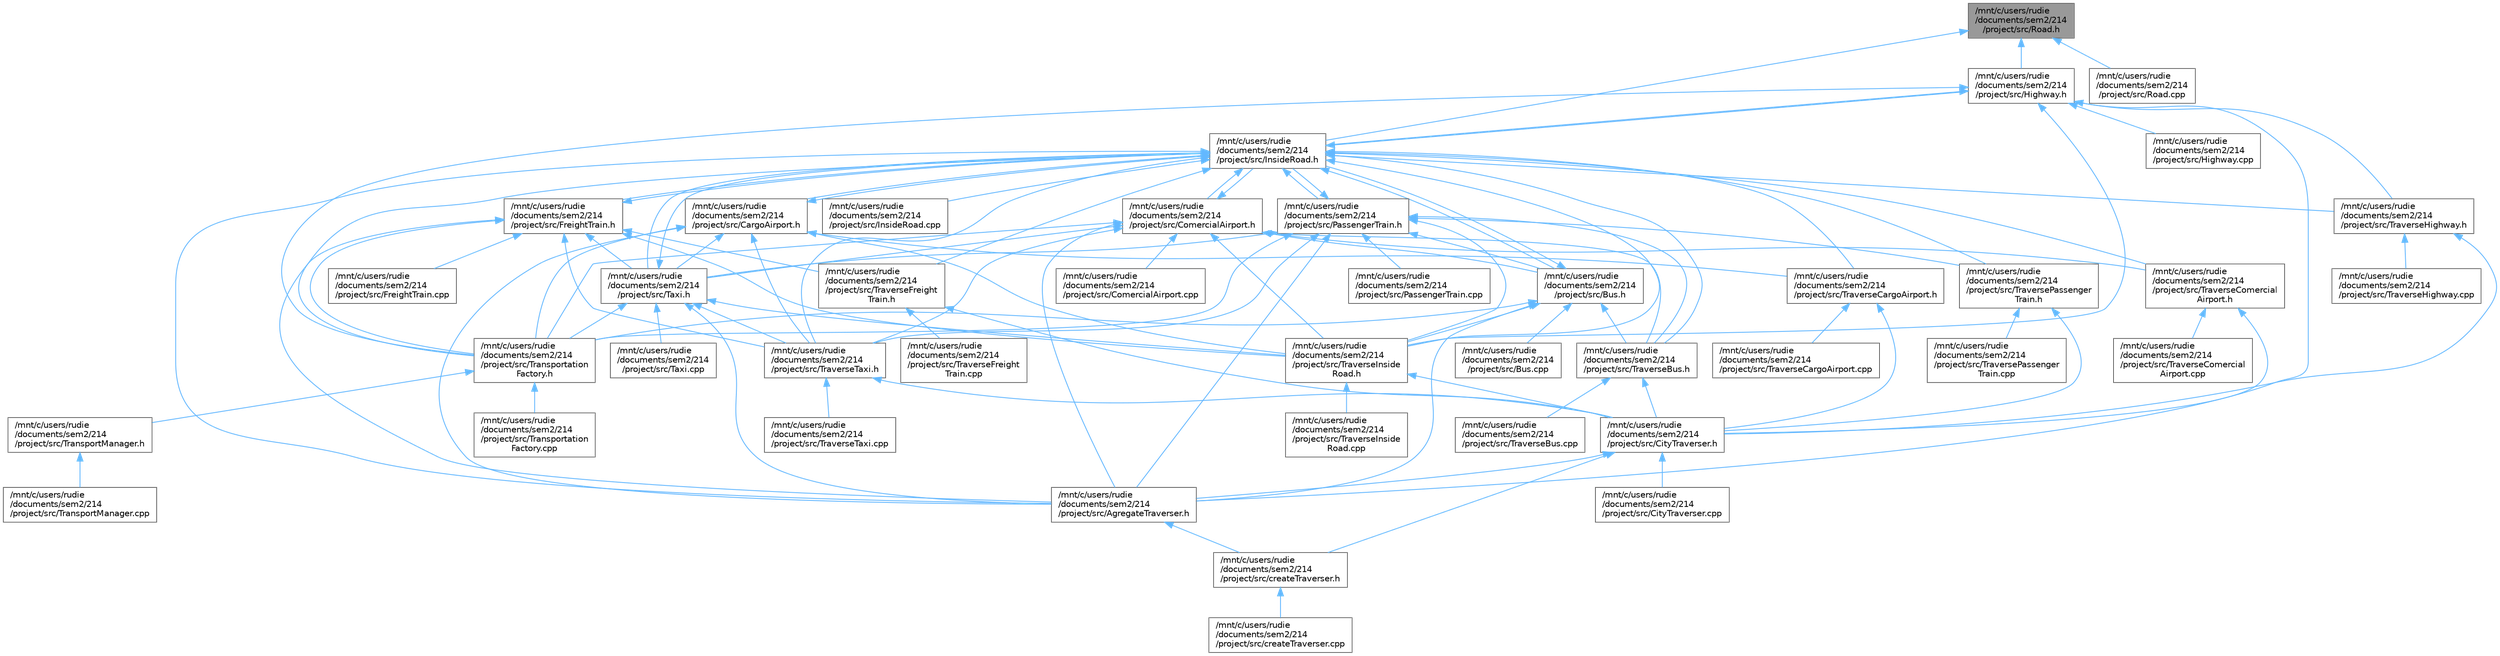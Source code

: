 digraph "/mnt/c/users/rudie/documents/sem2/214/project/src/Road.h"
{
 // LATEX_PDF_SIZE
  bgcolor="transparent";
  edge [fontname=Helvetica,fontsize=10,labelfontname=Helvetica,labelfontsize=10];
  node [fontname=Helvetica,fontsize=10,shape=box,height=0.2,width=0.4];
  Node1 [id="Node000001",label="/mnt/c/users/rudie\l/documents/sem2/214\l/project/src/Road.h",height=0.2,width=0.4,color="gray40", fillcolor="grey60", style="filled", fontcolor="black",tooltip="Defines the Road class which inherits from the Transportation class."];
  Node1 -> Node2 [id="edge99_Node000001_Node000002",dir="back",color="steelblue1",style="solid",tooltip=" "];
  Node2 [id="Node000002",label="/mnt/c/users/rudie\l/documents/sem2/214\l/project/src/Highway.h",height=0.2,width=0.4,color="grey40", fillcolor="white", style="filled",URL="$Highway_8h.html",tooltip="Header file for the Highway class."];
  Node2 -> Node3 [id="edge100_Node000002_Node000003",dir="back",color="steelblue1",style="solid",tooltip=" "];
  Node3 [id="Node000003",label="/mnt/c/users/rudie\l/documents/sem2/214\l/project/src/AgregateTraverser.h",height=0.2,width=0.4,color="grey40", fillcolor="white", style="filled",URL="$AgregateTraverser_8h.html",tooltip="Defines the AgregateTraverser class and its interface for creating CityTraverser objects."];
  Node3 -> Node4 [id="edge101_Node000003_Node000004",dir="back",color="steelblue1",style="solid",tooltip=" "];
  Node4 [id="Node000004",label="/mnt/c/users/rudie\l/documents/sem2/214\l/project/src/createTraverser.h",height=0.2,width=0.4,color="grey40", fillcolor="white", style="filled",URL="$createTraverser_8h.html",tooltip="Header file for the CreateTraverser class."];
  Node4 -> Node5 [id="edge102_Node000004_Node000005",dir="back",color="steelblue1",style="solid",tooltip=" "];
  Node5 [id="Node000005",label="/mnt/c/users/rudie\l/documents/sem2/214\l/project/src/createTraverser.cpp",height=0.2,width=0.4,color="grey40", fillcolor="white", style="filled",URL="$createTraverser_8cpp.html",tooltip="Implementation of the CreateTraverser class for creating CityTraverser objects."];
  Node2 -> Node6 [id="edge103_Node000002_Node000006",dir="back",color="steelblue1",style="solid",tooltip=" "];
  Node6 [id="Node000006",label="/mnt/c/users/rudie\l/documents/sem2/214\l/project/src/Highway.cpp",height=0.2,width=0.4,color="grey40", fillcolor="white", style="filled",URL="$Highway_8cpp.html",tooltip="Implementation of the Highway class."];
  Node2 -> Node7 [id="edge104_Node000002_Node000007",dir="back",color="steelblue1",style="solid",tooltip=" "];
  Node7 [id="Node000007",label="/mnt/c/users/rudie\l/documents/sem2/214\l/project/src/InsideRoad.h",height=0.2,width=0.4,color="grey40", fillcolor="white", style="filled",URL="$InsideRoad_8h.html",tooltip="Header file for the InsideRoad class."];
  Node7 -> Node3 [id="edge105_Node000007_Node000003",dir="back",color="steelblue1",style="solid",tooltip=" "];
  Node7 -> Node8 [id="edge106_Node000007_Node000008",dir="back",color="steelblue1",style="solid",tooltip=" "];
  Node8 [id="Node000008",label="/mnt/c/users/rudie\l/documents/sem2/214\l/project/src/Bus.h",height=0.2,width=0.4,color="grey40", fillcolor="white", style="filled",URL="$Bus_8h.html",tooltip="Header file for the Bus class."];
  Node8 -> Node3 [id="edge107_Node000008_Node000003",dir="back",color="steelblue1",style="solid",tooltip=" "];
  Node8 -> Node9 [id="edge108_Node000008_Node000009",dir="back",color="steelblue1",style="solid",tooltip=" "];
  Node9 [id="Node000009",label="/mnt/c/users/rudie\l/documents/sem2/214\l/project/src/Bus.cpp",height=0.2,width=0.4,color="grey40", fillcolor="white", style="filled",URL="$Bus_8cpp.html",tooltip="Implementation of the Bus class."];
  Node8 -> Node7 [id="edge109_Node000008_Node000007",dir="back",color="steelblue1",style="solid",tooltip=" "];
  Node8 -> Node10 [id="edge110_Node000008_Node000010",dir="back",color="steelblue1",style="solid",tooltip=" "];
  Node10 [id="Node000010",label="/mnt/c/users/rudie\l/documents/sem2/214\l/project/src/Transportation\lFactory.h",height=0.2,width=0.4,color="grey40", fillcolor="white", style="filled",URL="$TransportationFactory_8h.html",tooltip="Header file for the TransportationFactory class."];
  Node10 -> Node11 [id="edge111_Node000010_Node000011",dir="back",color="steelblue1",style="solid",tooltip=" "];
  Node11 [id="Node000011",label="/mnt/c/users/rudie\l/documents/sem2/214\l/project/src/TransportManager.h",height=0.2,width=0.4,color="grey40", fillcolor="white", style="filled",URL="$TransportManager_8h.html",tooltip="Header file for the TransportManager class."];
  Node11 -> Node12 [id="edge112_Node000011_Node000012",dir="back",color="steelblue1",style="solid",tooltip=" "];
  Node12 [id="Node000012",label="/mnt/c/users/rudie\l/documents/sem2/214\l/project/src/TransportManager.cpp",height=0.2,width=0.4,color="grey40", fillcolor="white", style="filled",URL="$TransportManager_8cpp.html",tooltip="Implementation of the TransportManager class."];
  Node10 -> Node13 [id="edge113_Node000010_Node000013",dir="back",color="steelblue1",style="solid",tooltip=" "];
  Node13 [id="Node000013",label="/mnt/c/users/rudie\l/documents/sem2/214\l/project/src/Transportation\lFactory.cpp",height=0.2,width=0.4,color="grey40", fillcolor="white", style="filled",URL="$TransportationFactory_8cpp.html",tooltip="Implementation of the TransportationFactory class."];
  Node8 -> Node14 [id="edge114_Node000008_Node000014",dir="back",color="steelblue1",style="solid",tooltip=" "];
  Node14 [id="Node000014",label="/mnt/c/users/rudie\l/documents/sem2/214\l/project/src/TraverseBus.h",height=0.2,width=0.4,color="grey40", fillcolor="white", style="filled",URL="$TraverseBus_8h.html",tooltip="Header file for the TraverseBus class."];
  Node14 -> Node15 [id="edge115_Node000014_Node000015",dir="back",color="steelblue1",style="solid",tooltip=" "];
  Node15 [id="Node000015",label="/mnt/c/users/rudie\l/documents/sem2/214\l/project/src/CityTraverser.h",height=0.2,width=0.4,color="grey40", fillcolor="white", style="filled",URL="$CityTraverser_8h.html",tooltip="Header file for the CityTraverser class, a concrete iterator for traversing transportation elements i..."];
  Node15 -> Node3 [id="edge116_Node000015_Node000003",dir="back",color="steelblue1",style="solid",tooltip=" "];
  Node15 -> Node16 [id="edge117_Node000015_Node000016",dir="back",color="steelblue1",style="solid",tooltip=" "];
  Node16 [id="Node000016",label="/mnt/c/users/rudie\l/documents/sem2/214\l/project/src/CityTraverser.cpp",height=0.2,width=0.4,color="grey40", fillcolor="white", style="filled",URL="$CityTraverser_8cpp.html",tooltip="Implementation of the CityTraverser class."];
  Node15 -> Node4 [id="edge118_Node000015_Node000004",dir="back",color="steelblue1",style="solid",tooltip=" "];
  Node14 -> Node17 [id="edge119_Node000014_Node000017",dir="back",color="steelblue1",style="solid",tooltip=" "];
  Node17 [id="Node000017",label="/mnt/c/users/rudie\l/documents/sem2/214\l/project/src/TraverseBus.cpp",height=0.2,width=0.4,color="grey40", fillcolor="white", style="filled",URL="$TraverseBus_8cpp.html",tooltip="Implementation of the TraverseBus class."];
  Node8 -> Node18 [id="edge120_Node000008_Node000018",dir="back",color="steelblue1",style="solid",tooltip=" "];
  Node18 [id="Node000018",label="/mnt/c/users/rudie\l/documents/sem2/214\l/project/src/TraverseInside\lRoad.h",height=0.2,width=0.4,color="grey40", fillcolor="white", style="filled",URL="$TraverseInsideRoad_8h.html",tooltip="Header file for the TraverseInsideRoad class."];
  Node18 -> Node15 [id="edge121_Node000018_Node000015",dir="back",color="steelblue1",style="solid",tooltip=" "];
  Node18 -> Node19 [id="edge122_Node000018_Node000019",dir="back",color="steelblue1",style="solid",tooltip=" "];
  Node19 [id="Node000019",label="/mnt/c/users/rudie\l/documents/sem2/214\l/project/src/TraverseInside\lRoad.cpp",height=0.2,width=0.4,color="grey40", fillcolor="white", style="filled",URL="$TraverseInsideRoad_8cpp.html",tooltip="Implementation of the TraverseInsideRoad class."];
  Node7 -> Node20 [id="edge123_Node000007_Node000020",dir="back",color="steelblue1",style="solid",tooltip=" "];
  Node20 [id="Node000020",label="/mnt/c/users/rudie\l/documents/sem2/214\l/project/src/CargoAirport.h",height=0.2,width=0.4,color="grey40", fillcolor="white", style="filled",URL="$CargoAirport_8h.html",tooltip="Header file for the CargoAirport class."];
  Node20 -> Node3 [id="edge124_Node000020_Node000003",dir="back",color="steelblue1",style="solid",tooltip=" "];
  Node20 -> Node7 [id="edge125_Node000020_Node000007",dir="back",color="steelblue1",style="solid",tooltip=" "];
  Node20 -> Node21 [id="edge126_Node000020_Node000021",dir="back",color="steelblue1",style="solid",tooltip=" "];
  Node21 [id="Node000021",label="/mnt/c/users/rudie\l/documents/sem2/214\l/project/src/Taxi.h",height=0.2,width=0.4,color="grey40", fillcolor="white", style="filled",URL="$Taxi_8h.html",tooltip="Header file for the Taxi class, which represents a taxi in a public transit system."];
  Node21 -> Node3 [id="edge127_Node000021_Node000003",dir="back",color="steelblue1",style="solid",tooltip=" "];
  Node21 -> Node7 [id="edge128_Node000021_Node000007",dir="back",color="steelblue1",style="solid",tooltip=" "];
  Node21 -> Node22 [id="edge129_Node000021_Node000022",dir="back",color="steelblue1",style="solid",tooltip=" "];
  Node22 [id="Node000022",label="/mnt/c/users/rudie\l/documents/sem2/214\l/project/src/Taxi.cpp",height=0.2,width=0.4,color="grey40", fillcolor="white", style="filled",URL="$Taxi_8cpp.html",tooltip="Implementation of the Taxi class."];
  Node21 -> Node10 [id="edge130_Node000021_Node000010",dir="back",color="steelblue1",style="solid",tooltip=" "];
  Node21 -> Node18 [id="edge131_Node000021_Node000018",dir="back",color="steelblue1",style="solid",tooltip=" "];
  Node21 -> Node23 [id="edge132_Node000021_Node000023",dir="back",color="steelblue1",style="solid",tooltip=" "];
  Node23 [id="Node000023",label="/mnt/c/users/rudie\l/documents/sem2/214\l/project/src/TraverseTaxi.h",height=0.2,width=0.4,color="grey40", fillcolor="white", style="filled",URL="$TraverseTaxi_8h.html",tooltip="Header file for the TraverseTaxi class."];
  Node23 -> Node15 [id="edge133_Node000023_Node000015",dir="back",color="steelblue1",style="solid",tooltip=" "];
  Node23 -> Node24 [id="edge134_Node000023_Node000024",dir="back",color="steelblue1",style="solid",tooltip=" "];
  Node24 [id="Node000024",label="/mnt/c/users/rudie\l/documents/sem2/214\l/project/src/TraverseTaxi.cpp",height=0.2,width=0.4,color="grey40", fillcolor="white", style="filled",URL="$TraverseTaxi_8cpp.html",tooltip="Implementation of the TraverseTaxi class."];
  Node20 -> Node10 [id="edge135_Node000020_Node000010",dir="back",color="steelblue1",style="solid",tooltip=" "];
  Node20 -> Node25 [id="edge136_Node000020_Node000025",dir="back",color="steelblue1",style="solid",tooltip=" "];
  Node25 [id="Node000025",label="/mnt/c/users/rudie\l/documents/sem2/214\l/project/src/TraverseCargoAirport.h",height=0.2,width=0.4,color="grey40", fillcolor="white", style="filled",URL="$TraverseCargoAirport_8h.html",tooltip="Header file for the TraverseCargoAirport class."];
  Node25 -> Node15 [id="edge137_Node000025_Node000015",dir="back",color="steelblue1",style="solid",tooltip=" "];
  Node25 -> Node26 [id="edge138_Node000025_Node000026",dir="back",color="steelblue1",style="solid",tooltip=" "];
  Node26 [id="Node000026",label="/mnt/c/users/rudie\l/documents/sem2/214\l/project/src/TraverseCargoAirport.cpp",height=0.2,width=0.4,color="grey40", fillcolor="white", style="filled",URL="$TraverseCargoAirport_8cpp.html",tooltip="Implementation of the TraverseCargoAirport class."];
  Node20 -> Node18 [id="edge139_Node000020_Node000018",dir="back",color="steelblue1",style="solid",tooltip=" "];
  Node20 -> Node23 [id="edge140_Node000020_Node000023",dir="back",color="steelblue1",style="solid",tooltip=" "];
  Node7 -> Node27 [id="edge141_Node000007_Node000027",dir="back",color="steelblue1",style="solid",tooltip=" "];
  Node27 [id="Node000027",label="/mnt/c/users/rudie\l/documents/sem2/214\l/project/src/ComercialAirport.h",height=0.2,width=0.4,color="grey40", fillcolor="white", style="filled",URL="$ComercialAirport_8h.html",tooltip="Defines the ComercialAirport class which inherits from the Airport class."];
  Node27 -> Node3 [id="edge142_Node000027_Node000003",dir="back",color="steelblue1",style="solid",tooltip=" "];
  Node27 -> Node8 [id="edge143_Node000027_Node000008",dir="back",color="steelblue1",style="solid",tooltip=" "];
  Node27 -> Node28 [id="edge144_Node000027_Node000028",dir="back",color="steelblue1",style="solid",tooltip=" "];
  Node28 [id="Node000028",label="/mnt/c/users/rudie\l/documents/sem2/214\l/project/src/ComercialAirport.cpp",height=0.2,width=0.4,color="grey40", fillcolor="white", style="filled",URL="$ComercialAirport_8cpp.html",tooltip="Implementation of the ComercialAirport class."];
  Node27 -> Node7 [id="edge145_Node000027_Node000007",dir="back",color="steelblue1",style="solid",tooltip=" "];
  Node27 -> Node21 [id="edge146_Node000027_Node000021",dir="back",color="steelblue1",style="solid",tooltip=" "];
  Node27 -> Node10 [id="edge147_Node000027_Node000010",dir="back",color="steelblue1",style="solid",tooltip=" "];
  Node27 -> Node14 [id="edge148_Node000027_Node000014",dir="back",color="steelblue1",style="solid",tooltip=" "];
  Node27 -> Node29 [id="edge149_Node000027_Node000029",dir="back",color="steelblue1",style="solid",tooltip=" "];
  Node29 [id="Node000029",label="/mnt/c/users/rudie\l/documents/sem2/214\l/project/src/TraverseComercial\lAirport.h",height=0.2,width=0.4,color="grey40", fillcolor="white", style="filled",URL="$TraverseComercialAirport_8h.html",tooltip="Header file for the TraverseComercialAirport class."];
  Node29 -> Node15 [id="edge150_Node000029_Node000015",dir="back",color="steelblue1",style="solid",tooltip=" "];
  Node29 -> Node30 [id="edge151_Node000029_Node000030",dir="back",color="steelblue1",style="solid",tooltip=" "];
  Node30 [id="Node000030",label="/mnt/c/users/rudie\l/documents/sem2/214\l/project/src/TraverseComercial\lAirport.cpp",height=0.2,width=0.4,color="grey40", fillcolor="white", style="filled",URL="$TraverseComercialAirport_8cpp.html",tooltip="Implementation of the TraverseComercialAirport class."];
  Node27 -> Node18 [id="edge152_Node000027_Node000018",dir="back",color="steelblue1",style="solid",tooltip=" "];
  Node27 -> Node23 [id="edge153_Node000027_Node000023",dir="back",color="steelblue1",style="solid",tooltip=" "];
  Node7 -> Node31 [id="edge154_Node000007_Node000031",dir="back",color="steelblue1",style="solid",tooltip=" "];
  Node31 [id="Node000031",label="/mnt/c/users/rudie\l/documents/sem2/214\l/project/src/FreightTrain.h",height=0.2,width=0.4,color="grey40", fillcolor="white", style="filled",URL="$FreightTrain_8h.html",tooltip="Header file for the FreightTrain class."];
  Node31 -> Node3 [id="edge155_Node000031_Node000003",dir="back",color="steelblue1",style="solid",tooltip=" "];
  Node31 -> Node32 [id="edge156_Node000031_Node000032",dir="back",color="steelblue1",style="solid",tooltip=" "];
  Node32 [id="Node000032",label="/mnt/c/users/rudie\l/documents/sem2/214\l/project/src/FreightTrain.cpp",height=0.2,width=0.4,color="grey40", fillcolor="white", style="filled",URL="$FreightTrain_8cpp.html",tooltip="Implementation of the FreightTrain class."];
  Node31 -> Node7 [id="edge157_Node000031_Node000007",dir="back",color="steelblue1",style="solid",tooltip=" "];
  Node31 -> Node21 [id="edge158_Node000031_Node000021",dir="back",color="steelblue1",style="solid",tooltip=" "];
  Node31 -> Node10 [id="edge159_Node000031_Node000010",dir="back",color="steelblue1",style="solid",tooltip=" "];
  Node31 -> Node33 [id="edge160_Node000031_Node000033",dir="back",color="steelblue1",style="solid",tooltip=" "];
  Node33 [id="Node000033",label="/mnt/c/users/rudie\l/documents/sem2/214\l/project/src/TraverseFreight\lTrain.h",height=0.2,width=0.4,color="grey40", fillcolor="white", style="filled",URL="$TraverseFreightTrain_8h.html",tooltip="Header file for the TraverseFreightTrain class."];
  Node33 -> Node15 [id="edge161_Node000033_Node000015",dir="back",color="steelblue1",style="solid",tooltip=" "];
  Node33 -> Node34 [id="edge162_Node000033_Node000034",dir="back",color="steelblue1",style="solid",tooltip=" "];
  Node34 [id="Node000034",label="/mnt/c/users/rudie\l/documents/sem2/214\l/project/src/TraverseFreight\lTrain.cpp",height=0.2,width=0.4,color="grey40", fillcolor="white", style="filled",URL="$TraverseFreightTrain_8cpp.html",tooltip="Implementation of the TraverseFreightTrain class."];
  Node31 -> Node18 [id="edge163_Node000031_Node000018",dir="back",color="steelblue1",style="solid",tooltip=" "];
  Node31 -> Node23 [id="edge164_Node000031_Node000023",dir="back",color="steelblue1",style="solid",tooltip=" "];
  Node7 -> Node2 [id="edge165_Node000007_Node000002",dir="back",color="steelblue1",style="solid",tooltip=" "];
  Node7 -> Node35 [id="edge166_Node000007_Node000035",dir="back",color="steelblue1",style="solid",tooltip=" "];
  Node35 [id="Node000035",label="/mnt/c/users/rudie\l/documents/sem2/214\l/project/src/InsideRoad.cpp",height=0.2,width=0.4,color="grey40", fillcolor="white", style="filled",URL="$InsideRoad_8cpp.html",tooltip="Implementation of the InsideRoad class."];
  Node7 -> Node36 [id="edge167_Node000007_Node000036",dir="back",color="steelblue1",style="solid",tooltip=" "];
  Node36 [id="Node000036",label="/mnt/c/users/rudie\l/documents/sem2/214\l/project/src/PassengerTrain.h",height=0.2,width=0.4,color="grey40", fillcolor="white", style="filled",URL="$PassengerTrain_8h.html",tooltip="Header file for the PassengerTrain class."];
  Node36 -> Node3 [id="edge168_Node000036_Node000003",dir="back",color="steelblue1",style="solid",tooltip=" "];
  Node36 -> Node8 [id="edge169_Node000036_Node000008",dir="back",color="steelblue1",style="solid",tooltip=" "];
  Node36 -> Node7 [id="edge170_Node000036_Node000007",dir="back",color="steelblue1",style="solid",tooltip=" "];
  Node36 -> Node37 [id="edge171_Node000036_Node000037",dir="back",color="steelblue1",style="solid",tooltip=" "];
  Node37 [id="Node000037",label="/mnt/c/users/rudie\l/documents/sem2/214\l/project/src/PassengerTrain.cpp",height=0.2,width=0.4,color="grey40", fillcolor="white", style="filled",URL="$PassengerTrain_8cpp.html",tooltip="Implementation of the PassengerTrain class."];
  Node36 -> Node21 [id="edge172_Node000036_Node000021",dir="back",color="steelblue1",style="solid",tooltip=" "];
  Node36 -> Node10 [id="edge173_Node000036_Node000010",dir="back",color="steelblue1",style="solid",tooltip=" "];
  Node36 -> Node14 [id="edge174_Node000036_Node000014",dir="back",color="steelblue1",style="solid",tooltip=" "];
  Node36 -> Node18 [id="edge175_Node000036_Node000018",dir="back",color="steelblue1",style="solid",tooltip=" "];
  Node36 -> Node38 [id="edge176_Node000036_Node000038",dir="back",color="steelblue1",style="solid",tooltip=" "];
  Node38 [id="Node000038",label="/mnt/c/users/rudie\l/documents/sem2/214\l/project/src/TraversePassenger\lTrain.h",height=0.2,width=0.4,color="grey40", fillcolor="white", style="filled",URL="$TraversePassengerTrain_8h.html",tooltip="Header file for the TraversePassengerTrain class."];
  Node38 -> Node15 [id="edge177_Node000038_Node000015",dir="back",color="steelblue1",style="solid",tooltip=" "];
  Node38 -> Node39 [id="edge178_Node000038_Node000039",dir="back",color="steelblue1",style="solid",tooltip=" "];
  Node39 [id="Node000039",label="/mnt/c/users/rudie\l/documents/sem2/214\l/project/src/TraversePassenger\lTrain.cpp",height=0.2,width=0.4,color="grey40", fillcolor="white", style="filled",URL="$TraversePassengerTrain_8cpp.html",tooltip="Implementation of the TraversePassengerTrain class."];
  Node36 -> Node23 [id="edge179_Node000036_Node000023",dir="back",color="steelblue1",style="solid",tooltip=" "];
  Node7 -> Node21 [id="edge180_Node000007_Node000021",dir="back",color="steelblue1",style="solid",tooltip=" "];
  Node7 -> Node10 [id="edge181_Node000007_Node000010",dir="back",color="steelblue1",style="solid",tooltip=" "];
  Node7 -> Node14 [id="edge182_Node000007_Node000014",dir="back",color="steelblue1",style="solid",tooltip=" "];
  Node7 -> Node25 [id="edge183_Node000007_Node000025",dir="back",color="steelblue1",style="solid",tooltip=" "];
  Node7 -> Node29 [id="edge184_Node000007_Node000029",dir="back",color="steelblue1",style="solid",tooltip=" "];
  Node7 -> Node33 [id="edge185_Node000007_Node000033",dir="back",color="steelblue1",style="solid",tooltip=" "];
  Node7 -> Node40 [id="edge186_Node000007_Node000040",dir="back",color="steelblue1",style="solid",tooltip=" "];
  Node40 [id="Node000040",label="/mnt/c/users/rudie\l/documents/sem2/214\l/project/src/TraverseHighway.h",height=0.2,width=0.4,color="grey40", fillcolor="white", style="filled",URL="$TraverseHighway_8h.html",tooltip="Header file for the TraverseHighway class."];
  Node40 -> Node15 [id="edge187_Node000040_Node000015",dir="back",color="steelblue1",style="solid",tooltip=" "];
  Node40 -> Node41 [id="edge188_Node000040_Node000041",dir="back",color="steelblue1",style="solid",tooltip=" "];
  Node41 [id="Node000041",label="/mnt/c/users/rudie\l/documents/sem2/214\l/project/src/TraverseHighway.cpp",height=0.2,width=0.4,color="grey40", fillcolor="white", style="filled",URL="$TraverseHighway_8cpp.html",tooltip="Implementation of the TraverseHighway class."];
  Node7 -> Node18 [id="edge189_Node000007_Node000018",dir="back",color="steelblue1",style="solid",tooltip=" "];
  Node7 -> Node38 [id="edge190_Node000007_Node000038",dir="back",color="steelblue1",style="solid",tooltip=" "];
  Node7 -> Node23 [id="edge191_Node000007_Node000023",dir="back",color="steelblue1",style="solid",tooltip=" "];
  Node2 -> Node10 [id="edge192_Node000002_Node000010",dir="back",color="steelblue1",style="solid",tooltip=" "];
  Node2 -> Node40 [id="edge193_Node000002_Node000040",dir="back",color="steelblue1",style="solid",tooltip=" "];
  Node2 -> Node18 [id="edge194_Node000002_Node000018",dir="back",color="steelblue1",style="solid",tooltip=" "];
  Node1 -> Node7 [id="edge195_Node000001_Node000007",dir="back",color="steelblue1",style="solid",tooltip=" "];
  Node1 -> Node42 [id="edge196_Node000001_Node000042",dir="back",color="steelblue1",style="solid",tooltip=" "];
  Node42 [id="Node000042",label="/mnt/c/users/rudie\l/documents/sem2/214\l/project/src/Road.cpp",height=0.2,width=0.4,color="grey40", fillcolor="white", style="filled",URL="$Road_8cpp.html",tooltip="Implementation file for the Road class."];
}
